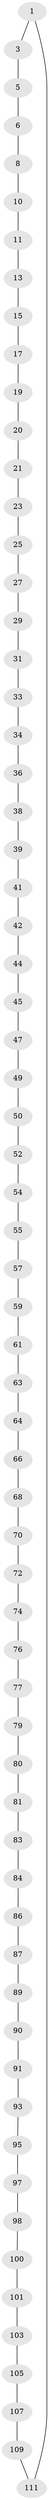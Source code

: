 // original degree distribution, {2: 1.0}
// Generated by graph-tools (version 1.1) at 2025/11/02/27/25 16:11:38]
// undirected, 66 vertices, 66 edges
graph export_dot {
graph [start="1"]
  node [color=gray90,style=filled];
  1 [super="+2"];
  3 [super="+4"];
  5;
  6 [super="+7"];
  8 [super="+9"];
  10;
  11 [super="+12"];
  13 [super="+14"];
  15 [super="+16"];
  17 [super="+18"];
  19;
  20;
  21 [super="+22"];
  23 [super="+24"];
  25 [super="+26"];
  27 [super="+28"];
  29 [super="+30"];
  31 [super="+32"];
  33;
  34 [super="+35"];
  36 [super="+37"];
  38;
  39 [super="+40"];
  41;
  42 [super="+43"];
  44;
  45 [super="+46"];
  47 [super="+48"];
  49;
  50 [super="+51"];
  52 [super="+53"];
  54;
  55 [super="+56"];
  57 [super="+58"];
  59 [super="+60"];
  61 [super="+62"];
  63;
  64 [super="+65"];
  66 [super="+67"];
  68 [super="+69"];
  70 [super="+71"];
  72 [super="+73"];
  74 [super="+75"];
  76;
  77 [super="+78"];
  79;
  80;
  81 [super="+82"];
  83;
  84 [super="+85"];
  86;
  87 [super="+88"];
  89;
  90;
  91 [super="+92"];
  93 [super="+94"];
  95 [super="+96"];
  97;
  98 [super="+99"];
  100;
  101 [super="+102"];
  103 [super="+104"];
  105 [super="+106"];
  107 [super="+108"];
  109 [super="+110"];
  111;
  1 -- 111;
  1 -- 3;
  3 -- 5;
  5 -- 6;
  6 -- 8;
  8 -- 10;
  10 -- 11;
  11 -- 13;
  13 -- 15;
  15 -- 17;
  17 -- 19;
  19 -- 20;
  20 -- 21;
  21 -- 23;
  23 -- 25;
  25 -- 27;
  27 -- 29;
  29 -- 31;
  31 -- 33;
  33 -- 34;
  34 -- 36;
  36 -- 38;
  38 -- 39;
  39 -- 41;
  41 -- 42;
  42 -- 44;
  44 -- 45;
  45 -- 47;
  47 -- 49;
  49 -- 50;
  50 -- 52;
  52 -- 54;
  54 -- 55;
  55 -- 57;
  57 -- 59;
  59 -- 61;
  61 -- 63;
  63 -- 64;
  64 -- 66;
  66 -- 68;
  68 -- 70;
  70 -- 72;
  72 -- 74;
  74 -- 76;
  76 -- 77;
  77 -- 79;
  79 -- 80;
  80 -- 81;
  81 -- 83;
  83 -- 84;
  84 -- 86;
  86 -- 87;
  87 -- 89;
  89 -- 90;
  90 -- 91;
  91 -- 93;
  93 -- 95;
  95 -- 97;
  97 -- 98;
  98 -- 100;
  100 -- 101;
  101 -- 103;
  103 -- 105;
  105 -- 107;
  107 -- 109;
  109 -- 111;
}
